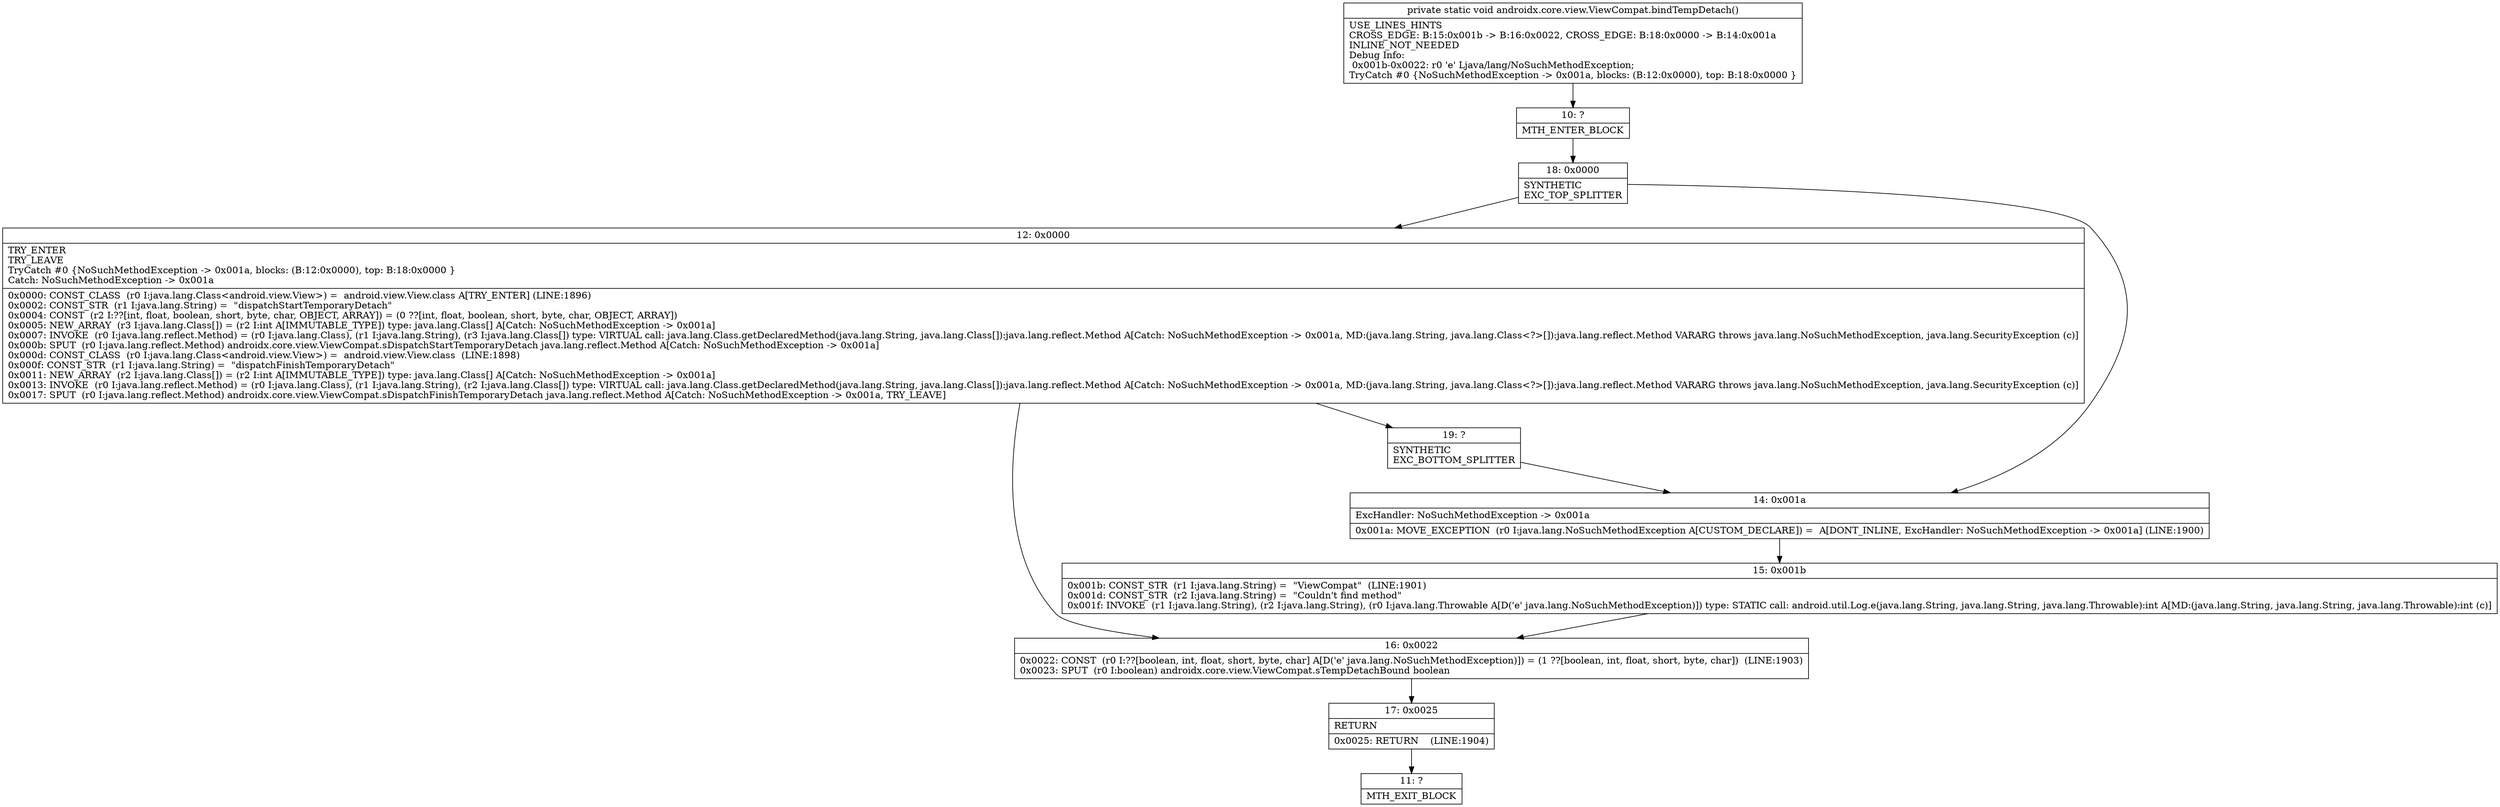 digraph "CFG forandroidx.core.view.ViewCompat.bindTempDetach()V" {
Node_10 [shape=record,label="{10\:\ ?|MTH_ENTER_BLOCK\l}"];
Node_18 [shape=record,label="{18\:\ 0x0000|SYNTHETIC\lEXC_TOP_SPLITTER\l}"];
Node_12 [shape=record,label="{12\:\ 0x0000|TRY_ENTER\lTRY_LEAVE\lTryCatch #0 \{NoSuchMethodException \-\> 0x001a, blocks: (B:12:0x0000), top: B:18:0x0000 \}\lCatch: NoSuchMethodException \-\> 0x001a\l|0x0000: CONST_CLASS  (r0 I:java.lang.Class\<android.view.View\>) =  android.view.View.class A[TRY_ENTER] (LINE:1896)\l0x0002: CONST_STR  (r1 I:java.lang.String) =  \"dispatchStartTemporaryDetach\" \l0x0004: CONST  (r2 I:??[int, float, boolean, short, byte, char, OBJECT, ARRAY]) = (0 ??[int, float, boolean, short, byte, char, OBJECT, ARRAY]) \l0x0005: NEW_ARRAY  (r3 I:java.lang.Class[]) = (r2 I:int A[IMMUTABLE_TYPE]) type: java.lang.Class[] A[Catch: NoSuchMethodException \-\> 0x001a]\l0x0007: INVOKE  (r0 I:java.lang.reflect.Method) = (r0 I:java.lang.Class), (r1 I:java.lang.String), (r3 I:java.lang.Class[]) type: VIRTUAL call: java.lang.Class.getDeclaredMethod(java.lang.String, java.lang.Class[]):java.lang.reflect.Method A[Catch: NoSuchMethodException \-\> 0x001a, MD:(java.lang.String, java.lang.Class\<?\>[]):java.lang.reflect.Method VARARG throws java.lang.NoSuchMethodException, java.lang.SecurityException (c)]\l0x000b: SPUT  (r0 I:java.lang.reflect.Method) androidx.core.view.ViewCompat.sDispatchStartTemporaryDetach java.lang.reflect.Method A[Catch: NoSuchMethodException \-\> 0x001a]\l0x000d: CONST_CLASS  (r0 I:java.lang.Class\<android.view.View\>) =  android.view.View.class  (LINE:1898)\l0x000f: CONST_STR  (r1 I:java.lang.String) =  \"dispatchFinishTemporaryDetach\" \l0x0011: NEW_ARRAY  (r2 I:java.lang.Class[]) = (r2 I:int A[IMMUTABLE_TYPE]) type: java.lang.Class[] A[Catch: NoSuchMethodException \-\> 0x001a]\l0x0013: INVOKE  (r0 I:java.lang.reflect.Method) = (r0 I:java.lang.Class), (r1 I:java.lang.String), (r2 I:java.lang.Class[]) type: VIRTUAL call: java.lang.Class.getDeclaredMethod(java.lang.String, java.lang.Class[]):java.lang.reflect.Method A[Catch: NoSuchMethodException \-\> 0x001a, MD:(java.lang.String, java.lang.Class\<?\>[]):java.lang.reflect.Method VARARG throws java.lang.NoSuchMethodException, java.lang.SecurityException (c)]\l0x0017: SPUT  (r0 I:java.lang.reflect.Method) androidx.core.view.ViewCompat.sDispatchFinishTemporaryDetach java.lang.reflect.Method A[Catch: NoSuchMethodException \-\> 0x001a, TRY_LEAVE]\l}"];
Node_16 [shape=record,label="{16\:\ 0x0022|0x0022: CONST  (r0 I:??[boolean, int, float, short, byte, char] A[D('e' java.lang.NoSuchMethodException)]) = (1 ??[boolean, int, float, short, byte, char])  (LINE:1903)\l0x0023: SPUT  (r0 I:boolean) androidx.core.view.ViewCompat.sTempDetachBound boolean \l}"];
Node_17 [shape=record,label="{17\:\ 0x0025|RETURN\l|0x0025: RETURN    (LINE:1904)\l}"];
Node_11 [shape=record,label="{11\:\ ?|MTH_EXIT_BLOCK\l}"];
Node_19 [shape=record,label="{19\:\ ?|SYNTHETIC\lEXC_BOTTOM_SPLITTER\l}"];
Node_14 [shape=record,label="{14\:\ 0x001a|ExcHandler: NoSuchMethodException \-\> 0x001a\l|0x001a: MOVE_EXCEPTION  (r0 I:java.lang.NoSuchMethodException A[CUSTOM_DECLARE]) =  A[DONT_INLINE, ExcHandler: NoSuchMethodException \-\> 0x001a] (LINE:1900)\l}"];
Node_15 [shape=record,label="{15\:\ 0x001b|0x001b: CONST_STR  (r1 I:java.lang.String) =  \"ViewCompat\"  (LINE:1901)\l0x001d: CONST_STR  (r2 I:java.lang.String) =  \"Couldn't find method\" \l0x001f: INVOKE  (r1 I:java.lang.String), (r2 I:java.lang.String), (r0 I:java.lang.Throwable A[D('e' java.lang.NoSuchMethodException)]) type: STATIC call: android.util.Log.e(java.lang.String, java.lang.String, java.lang.Throwable):int A[MD:(java.lang.String, java.lang.String, java.lang.Throwable):int (c)]\l}"];
MethodNode[shape=record,label="{private static void androidx.core.view.ViewCompat.bindTempDetach()  | USE_LINES_HINTS\lCROSS_EDGE: B:15:0x001b \-\> B:16:0x0022, CROSS_EDGE: B:18:0x0000 \-\> B:14:0x001a\lINLINE_NOT_NEEDED\lDebug Info:\l  0x001b\-0x0022: r0 'e' Ljava\/lang\/NoSuchMethodException;\lTryCatch #0 \{NoSuchMethodException \-\> 0x001a, blocks: (B:12:0x0000), top: B:18:0x0000 \}\l}"];
MethodNode -> Node_10;Node_10 -> Node_18;
Node_18 -> Node_12;
Node_18 -> Node_14;
Node_12 -> Node_16;
Node_12 -> Node_19;
Node_16 -> Node_17;
Node_17 -> Node_11;
Node_19 -> Node_14;
Node_14 -> Node_15;
Node_15 -> Node_16;
}

